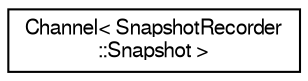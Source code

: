 digraph "Graphical Class Hierarchy"
{
  edge [fontname="FreeSans",fontsize="10",labelfontname="FreeSans",labelfontsize="10"];
  node [fontname="FreeSans",fontsize="10",shape=record];
  rankdir="LR";
  Node1 [label="Channel\< SnapshotRecorder\l::Snapshot \>",height=0.2,width=0.4,color="black", fillcolor="white", style="filled",URL="$class_channel.html"];
}
